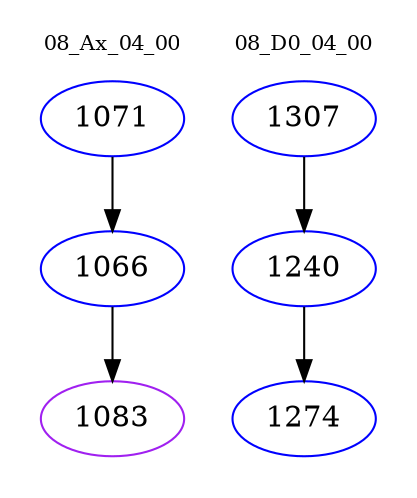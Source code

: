 digraph{
subgraph cluster_0 {
color = white
label = "08_Ax_04_00";
fontsize=10;
T0_1071 [label="1071", color="blue"]
T0_1071 -> T0_1066 [color="black"]
T0_1066 [label="1066", color="blue"]
T0_1066 -> T0_1083 [color="black"]
T0_1083 [label="1083", color="purple"]
}
subgraph cluster_1 {
color = white
label = "08_D0_04_00";
fontsize=10;
T1_1307 [label="1307", color="blue"]
T1_1307 -> T1_1240 [color="black"]
T1_1240 [label="1240", color="blue"]
T1_1240 -> T1_1274 [color="black"]
T1_1274 [label="1274", color="blue"]
}
}
